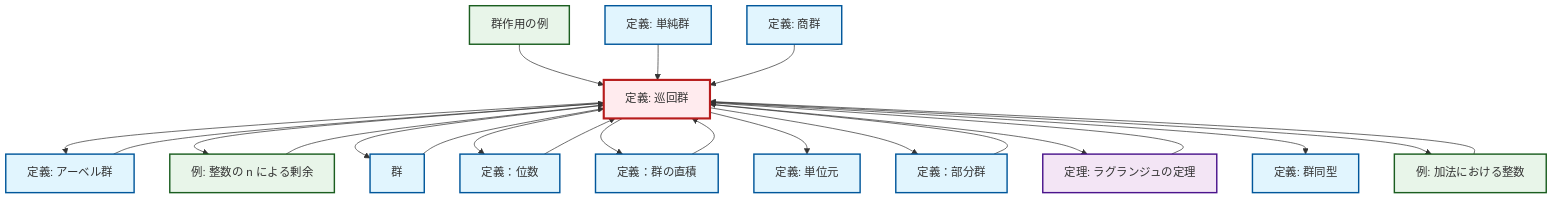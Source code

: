 graph TD
    classDef definition fill:#e1f5fe,stroke:#01579b,stroke-width:2px
    classDef theorem fill:#f3e5f5,stroke:#4a148c,stroke-width:2px
    classDef axiom fill:#fff3e0,stroke:#e65100,stroke-width:2px
    classDef example fill:#e8f5e9,stroke:#1b5e20,stroke-width:2px
    classDef current fill:#ffebee,stroke:#b71c1c,stroke-width:3px
    ex-group-action-examples["群作用の例"]:::example
    thm-lagrange["定理: ラグランジュの定理"]:::theorem
    def-direct-product["定義：群の直積"]:::definition
    def-quotient-group["定義: 商群"]:::definition
    def-subgroup["定義：部分群"]:::definition
    def-identity-element["定義: 単位元"]:::definition
    ex-integers-addition["例: 加法における整数"]:::example
    def-group["群"]:::definition
    def-order["定義：位数"]:::definition
    ex-quotient-integers-mod-n["例: 整数の n による剰余"]:::example
    def-isomorphism["定義: 群同型"]:::definition
    def-cyclic-group["定義: 巡回群"]:::definition
    def-simple-group["定義: 単純群"]:::definition
    def-abelian-group["定義: アーベル群"]:::definition
    ex-group-action-examples --> def-cyclic-group
    ex-integers-addition --> def-cyclic-group
    def-simple-group --> def-cyclic-group
    def-cyclic-group --> def-abelian-group
    def-direct-product --> def-cyclic-group
    thm-lagrange --> def-cyclic-group
    def-cyclic-group --> ex-quotient-integers-mod-n
    def-cyclic-group --> def-group
    def-cyclic-group --> def-order
    def-cyclic-group --> def-direct-product
    def-quotient-group --> def-cyclic-group
    def-cyclic-group --> def-identity-element
    def-cyclic-group --> def-subgroup
    def-group --> def-cyclic-group
    def-cyclic-group --> thm-lagrange
    def-cyclic-group --> def-isomorphism
    ex-quotient-integers-mod-n --> def-cyclic-group
    def-order --> def-cyclic-group
    def-subgroup --> def-cyclic-group
    def-cyclic-group --> ex-integers-addition
    def-abelian-group --> def-cyclic-group
    class def-cyclic-group current